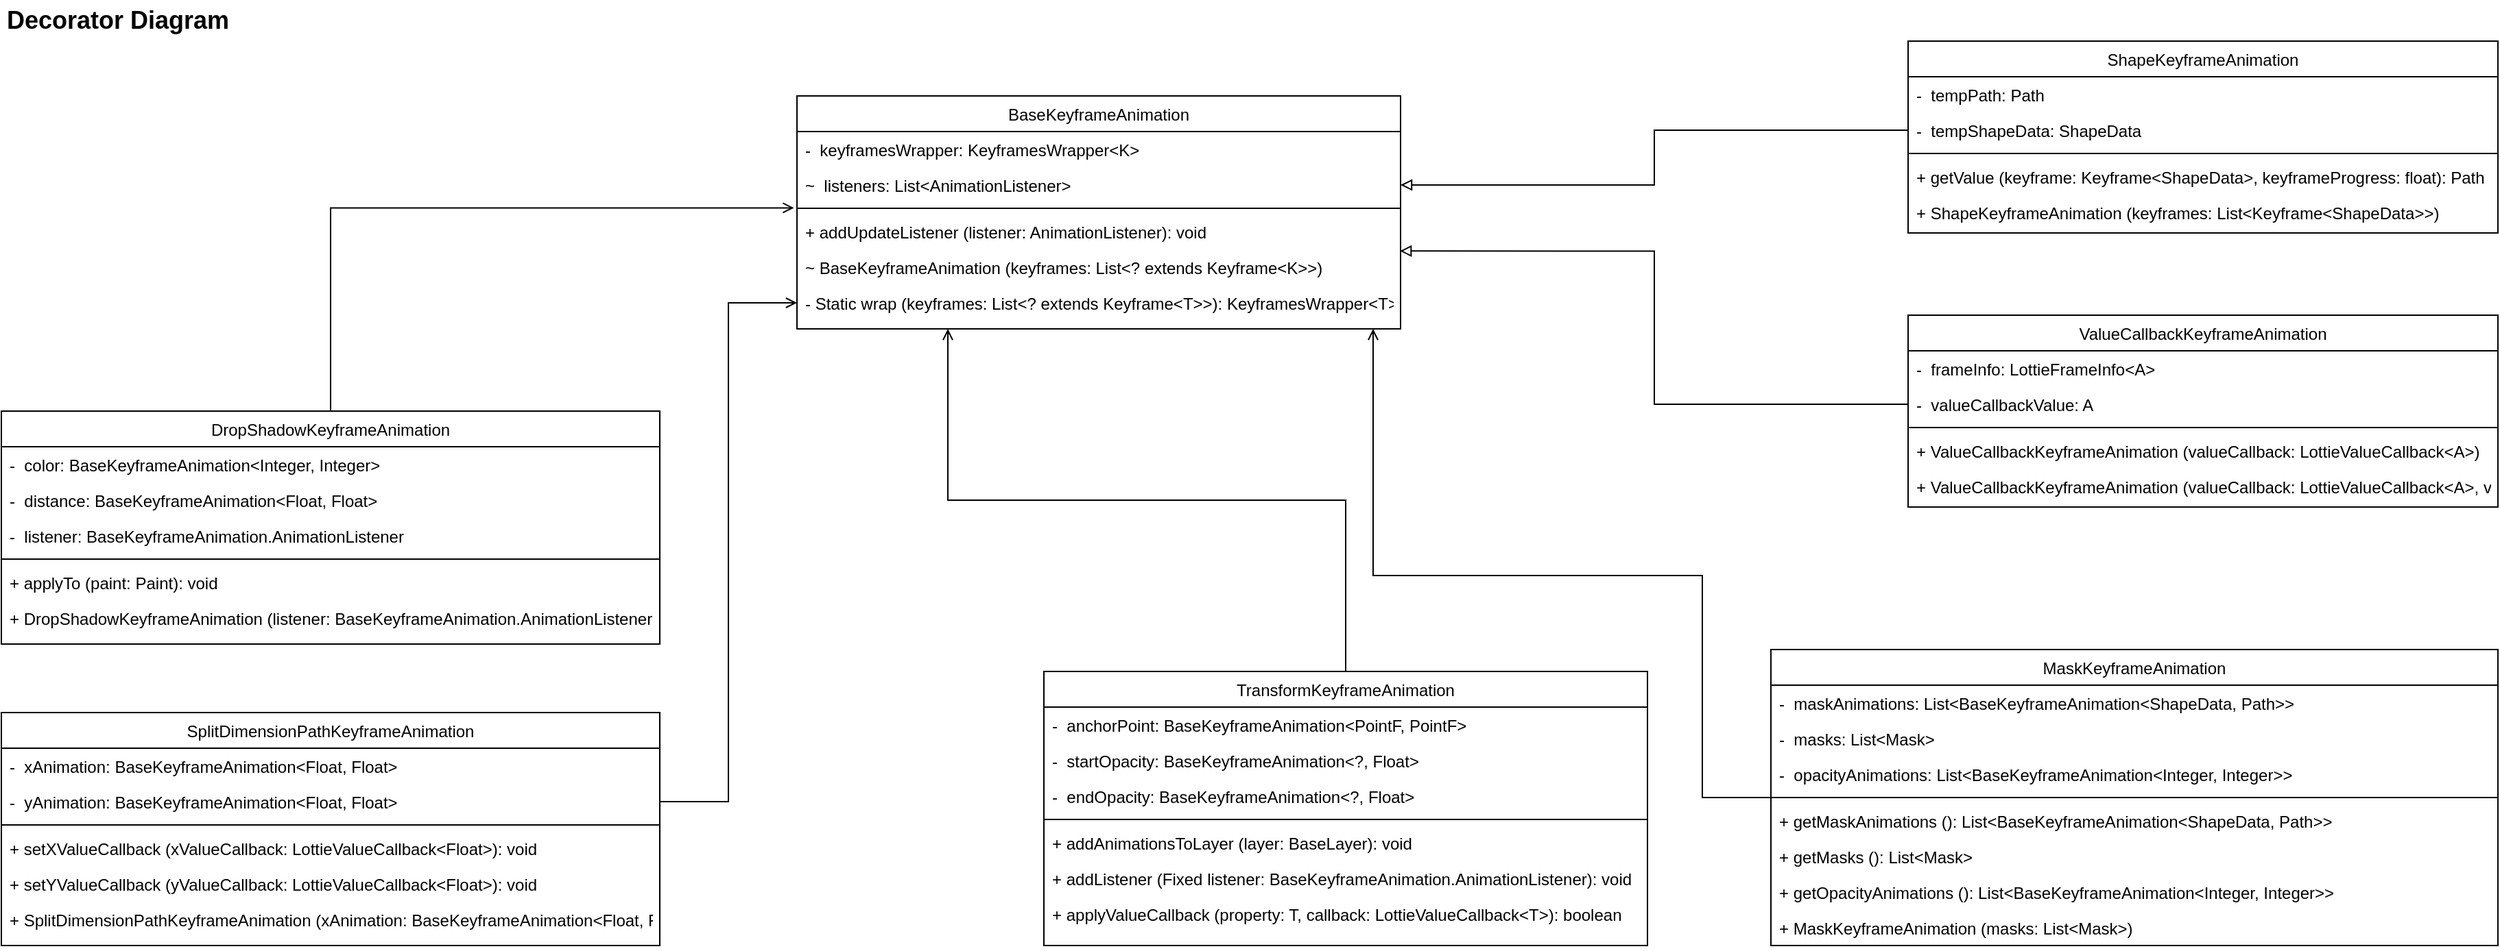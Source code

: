 <mxfile version="15.7.3" type="github">
  <diagram id="C5RBs43oDa-KdzZeNtuy" name="Page-1">
    <mxGraphModel dx="2031" dy="1123" grid="1" gridSize="10" guides="1" tooltips="1" connect="1" arrows="1" fold="1" page="1" pageScale="1" pageWidth="1169" pageHeight="827" math="0" shadow="0">
      <root>
        <mxCell id="WIyWlLk6GJQsqaUBKTNV-0" />
        <mxCell id="WIyWlLk6GJQsqaUBKTNV-1" parent="WIyWlLk6GJQsqaUBKTNV-0" />
        <mxCell id="JPSFBGjOKT_y121djtkQ-2" value="BaseKeyframeAnimation" style="swimlane;fontStyle=0;align=center;verticalAlign=top;childLayout=stackLayout;horizontal=1;startSize=26;horizontalStack=0;resizeParent=1;resizeLast=0;collapsible=1;marginBottom=0;rounded=0;shadow=0;strokeWidth=1;" vertex="1" parent="WIyWlLk6GJQsqaUBKTNV-1">
          <mxGeometry x="820" y="124" width="440" height="170" as="geometry">
            <mxRectangle x="550" y="140" width="160" height="26" as="alternateBounds" />
          </mxGeometry>
        </mxCell>
        <mxCell id="JPSFBGjOKT_y121djtkQ-3" value="-  keyframesWrapper: KeyframesWrapper&lt;K&gt; " style="text;align=left;verticalAlign=top;spacingLeft=4;spacingRight=4;overflow=hidden;rotatable=0;points=[[0,0.5],[1,0.5]];portConstraint=eastwest;" vertex="1" parent="JPSFBGjOKT_y121djtkQ-2">
          <mxGeometry y="26" width="440" height="26" as="geometry" />
        </mxCell>
        <mxCell id="JPSFBGjOKT_y121djtkQ-4" value="~  listeners: List&lt;AnimationListener&gt; " style="text;align=left;verticalAlign=top;spacingLeft=4;spacingRight=4;overflow=hidden;rotatable=0;points=[[0,0.5],[1,0.5]];portConstraint=eastwest;rounded=0;shadow=0;html=0;" vertex="1" parent="JPSFBGjOKT_y121djtkQ-2">
          <mxGeometry y="52" width="440" height="26" as="geometry" />
        </mxCell>
        <mxCell id="JPSFBGjOKT_y121djtkQ-5" value="" style="line;html=1;strokeWidth=1;align=left;verticalAlign=middle;spacingTop=-1;spacingLeft=3;spacingRight=3;rotatable=0;labelPosition=right;points=[];portConstraint=eastwest;" vertex="1" parent="JPSFBGjOKT_y121djtkQ-2">
          <mxGeometry y="78" width="440" height="8" as="geometry" />
        </mxCell>
        <mxCell id="JPSFBGjOKT_y121djtkQ-6" value="+ addUpdateListener (listener: AnimationListener): void" style="text;align=left;verticalAlign=top;spacingLeft=4;spacingRight=4;overflow=hidden;rotatable=0;points=[[0,0.5],[1,0.5]];portConstraint=eastwest;rounded=0;shadow=0;html=0;" vertex="1" parent="JPSFBGjOKT_y121djtkQ-2">
          <mxGeometry y="86" width="440" height="26" as="geometry" />
        </mxCell>
        <mxCell id="JPSFBGjOKT_y121djtkQ-7" value="~ BaseKeyframeAnimation (keyframes: List&lt;? extends Keyframe&lt;K&gt;&gt;)" style="text;align=left;verticalAlign=top;spacingLeft=4;spacingRight=4;overflow=hidden;rotatable=0;points=[[0,0.5],[1,0.5]];portConstraint=eastwest;" vertex="1" parent="JPSFBGjOKT_y121djtkQ-2">
          <mxGeometry y="112" width="440" height="26" as="geometry" />
        </mxCell>
        <mxCell id="JPSFBGjOKT_y121djtkQ-20" value="- Static wrap (keyframes: List&lt;? extends Keyframe&lt;T&gt;&gt;): KeyframesWrapper&lt;T&gt;" style="text;align=left;verticalAlign=top;spacingLeft=4;spacingRight=4;overflow=hidden;rotatable=0;points=[[0,0.5],[1,0.5]];portConstraint=eastwest;" vertex="1" parent="JPSFBGjOKT_y121djtkQ-2">
          <mxGeometry y="138" width="440" height="26" as="geometry" />
        </mxCell>
        <mxCell id="JPSFBGjOKT_y121djtkQ-9" value="Decorator&amp;nbsp;Diagram" style="text;html=1;strokeColor=none;fillColor=none;align=center;verticalAlign=middle;whiteSpace=wrap;rounded=0;fontSize=18;fontStyle=1" vertex="1" parent="WIyWlLk6GJQsqaUBKTNV-1">
          <mxGeometry x="240" y="54" width="170" height="30" as="geometry" />
        </mxCell>
        <mxCell id="JPSFBGjOKT_y121djtkQ-76" style="edgeStyle=orthogonalEdgeStyle;rounded=0;orthogonalLoop=1;jettySize=auto;html=1;endArrow=open;endFill=0;entryX=0.25;entryY=1;entryDx=0;entryDy=0;" edge="1" parent="WIyWlLk6GJQsqaUBKTNV-1" source="JPSFBGjOKT_y121djtkQ-21" target="JPSFBGjOKT_y121djtkQ-2">
          <mxGeometry relative="1" as="geometry">
            <mxPoint x="1460" y="364" as="targetPoint" />
          </mxGeometry>
        </mxCell>
        <mxCell id="JPSFBGjOKT_y121djtkQ-21" value="TransformKeyframeAnimation" style="swimlane;fontStyle=0;align=center;verticalAlign=top;childLayout=stackLayout;horizontal=1;startSize=26;horizontalStack=0;resizeParent=1;resizeLast=0;collapsible=1;marginBottom=0;rounded=0;shadow=0;strokeWidth=1;" vertex="1" parent="WIyWlLk6GJQsqaUBKTNV-1">
          <mxGeometry x="1000" y="544" width="440" height="200" as="geometry">
            <mxRectangle x="550" y="140" width="160" height="26" as="alternateBounds" />
          </mxGeometry>
        </mxCell>
        <mxCell id="JPSFBGjOKT_y121djtkQ-22" value="-  anchorPoint: BaseKeyframeAnimation&lt;PointF, PointF&gt;" style="text;align=left;verticalAlign=top;spacingLeft=4;spacingRight=4;overflow=hidden;rotatable=0;points=[[0,0.5],[1,0.5]];portConstraint=eastwest;" vertex="1" parent="JPSFBGjOKT_y121djtkQ-21">
          <mxGeometry y="26" width="440" height="26" as="geometry" />
        </mxCell>
        <mxCell id="JPSFBGjOKT_y121djtkQ-29" value="-  startOpacity: BaseKeyframeAnimation&lt;?, Float&gt;" style="text;align=left;verticalAlign=top;spacingLeft=4;spacingRight=4;overflow=hidden;rotatable=0;points=[[0,0.5],[1,0.5]];portConstraint=eastwest;rounded=0;shadow=0;html=0;" vertex="1" parent="JPSFBGjOKT_y121djtkQ-21">
          <mxGeometry y="52" width="440" height="26" as="geometry" />
        </mxCell>
        <mxCell id="JPSFBGjOKT_y121djtkQ-23" value="-  endOpacity: BaseKeyframeAnimation&lt;?, Float&gt;" style="text;align=left;verticalAlign=top;spacingLeft=4;spacingRight=4;overflow=hidden;rotatable=0;points=[[0,0.5],[1,0.5]];portConstraint=eastwest;rounded=0;shadow=0;html=0;" vertex="1" parent="JPSFBGjOKT_y121djtkQ-21">
          <mxGeometry y="78" width="440" height="26" as="geometry" />
        </mxCell>
        <mxCell id="JPSFBGjOKT_y121djtkQ-24" value="" style="line;html=1;strokeWidth=1;align=left;verticalAlign=middle;spacingTop=-1;spacingLeft=3;spacingRight=3;rotatable=0;labelPosition=right;points=[];portConstraint=eastwest;" vertex="1" parent="JPSFBGjOKT_y121djtkQ-21">
          <mxGeometry y="104" width="440" height="8" as="geometry" />
        </mxCell>
        <mxCell id="JPSFBGjOKT_y121djtkQ-25" value="+ addAnimationsToLayer (layer: BaseLayer): void" style="text;align=left;verticalAlign=top;spacingLeft=4;spacingRight=4;overflow=hidden;rotatable=0;points=[[0,0.5],[1,0.5]];portConstraint=eastwest;rounded=0;shadow=0;html=0;" vertex="1" parent="JPSFBGjOKT_y121djtkQ-21">
          <mxGeometry y="112" width="440" height="26" as="geometry" />
        </mxCell>
        <mxCell id="JPSFBGjOKT_y121djtkQ-26" value="+ addListener (Fixed listener: BaseKeyframeAnimation.AnimationListener): void" style="text;align=left;verticalAlign=top;spacingLeft=4;spacingRight=4;overflow=hidden;rotatable=0;points=[[0,0.5],[1,0.5]];portConstraint=eastwest;" vertex="1" parent="JPSFBGjOKT_y121djtkQ-21">
          <mxGeometry y="138" width="440" height="26" as="geometry" />
        </mxCell>
        <mxCell id="JPSFBGjOKT_y121djtkQ-27" value="+ applyValueCallback (property: T, callback: LottieValueCallback&lt;T&gt;): boolean" style="text;align=left;verticalAlign=top;spacingLeft=4;spacingRight=4;overflow=hidden;rotatable=0;points=[[0,0.5],[1,0.5]];portConstraint=eastwest;" vertex="1" parent="JPSFBGjOKT_y121djtkQ-21">
          <mxGeometry y="164" width="440" height="26" as="geometry" />
        </mxCell>
        <mxCell id="JPSFBGjOKT_y121djtkQ-75" style="edgeStyle=orthogonalEdgeStyle;rounded=0;orthogonalLoop=1;jettySize=auto;html=1;entryX=-0.005;entryY=-0.165;entryDx=0;entryDy=0;endArrow=open;endFill=0;entryPerimeter=0;" edge="1" parent="WIyWlLk6GJQsqaUBKTNV-1" source="JPSFBGjOKT_y121djtkQ-31" target="JPSFBGjOKT_y121djtkQ-6">
          <mxGeometry relative="1" as="geometry" />
        </mxCell>
        <mxCell id="JPSFBGjOKT_y121djtkQ-31" value="DropShadowKeyframeAnimation" style="swimlane;fontStyle=0;align=center;verticalAlign=top;childLayout=stackLayout;horizontal=1;startSize=26;horizontalStack=0;resizeParent=1;resizeLast=0;collapsible=1;marginBottom=0;rounded=0;shadow=0;strokeWidth=1;" vertex="1" parent="WIyWlLk6GJQsqaUBKTNV-1">
          <mxGeometry x="240" y="354" width="480" height="170" as="geometry">
            <mxRectangle x="550" y="140" width="160" height="26" as="alternateBounds" />
          </mxGeometry>
        </mxCell>
        <mxCell id="JPSFBGjOKT_y121djtkQ-32" value="-  color: BaseKeyframeAnimation&lt;Integer, Integer&gt; " style="text;align=left;verticalAlign=top;spacingLeft=4;spacingRight=4;overflow=hidden;rotatable=0;points=[[0,0.5],[1,0.5]];portConstraint=eastwest;" vertex="1" parent="JPSFBGjOKT_y121djtkQ-31">
          <mxGeometry y="26" width="480" height="26" as="geometry" />
        </mxCell>
        <mxCell id="JPSFBGjOKT_y121djtkQ-33" value="-  distance: BaseKeyframeAnimation&lt;Float, Float&gt;" style="text;align=left;verticalAlign=top;spacingLeft=4;spacingRight=4;overflow=hidden;rotatable=0;points=[[0,0.5],[1,0.5]];portConstraint=eastwest;rounded=0;shadow=0;html=0;" vertex="1" parent="JPSFBGjOKT_y121djtkQ-31">
          <mxGeometry y="52" width="480" height="26" as="geometry" />
        </mxCell>
        <mxCell id="JPSFBGjOKT_y121djtkQ-34" value="-  listener: BaseKeyframeAnimation.AnimationListener " style="text;align=left;verticalAlign=top;spacingLeft=4;spacingRight=4;overflow=hidden;rotatable=0;points=[[0,0.5],[1,0.5]];portConstraint=eastwest;rounded=0;shadow=0;html=0;" vertex="1" parent="JPSFBGjOKT_y121djtkQ-31">
          <mxGeometry y="78" width="480" height="26" as="geometry" />
        </mxCell>
        <mxCell id="JPSFBGjOKT_y121djtkQ-35" value="" style="line;html=1;strokeWidth=1;align=left;verticalAlign=middle;spacingTop=-1;spacingLeft=3;spacingRight=3;rotatable=0;labelPosition=right;points=[];portConstraint=eastwest;" vertex="1" parent="JPSFBGjOKT_y121djtkQ-31">
          <mxGeometry y="104" width="480" height="8" as="geometry" />
        </mxCell>
        <mxCell id="JPSFBGjOKT_y121djtkQ-36" value="+ applyTo (paint: Paint): void" style="text;align=left;verticalAlign=top;spacingLeft=4;spacingRight=4;overflow=hidden;rotatable=0;points=[[0,0.5],[1,0.5]];portConstraint=eastwest;rounded=0;shadow=0;html=0;" vertex="1" parent="JPSFBGjOKT_y121djtkQ-31">
          <mxGeometry y="112" width="480" height="26" as="geometry" />
        </mxCell>
        <mxCell id="JPSFBGjOKT_y121djtkQ-37" value="+ DropShadowKeyframeAnimation (listener: BaseKeyframeAnimation.AnimationListener, layer: BaseLayer, dropShadowEffect: DropShadowEffect)" style="text;align=left;verticalAlign=top;spacingLeft=4;spacingRight=4;overflow=hidden;rotatable=0;points=[[0,0.5],[1,0.5]];portConstraint=eastwest;" vertex="1" parent="JPSFBGjOKT_y121djtkQ-31">
          <mxGeometry y="138" width="480" height="26" as="geometry" />
        </mxCell>
        <mxCell id="JPSFBGjOKT_y121djtkQ-81" style="edgeStyle=orthogonalEdgeStyle;rounded=0;orthogonalLoop=1;jettySize=auto;html=1;endArrow=open;endFill=0;" edge="1" parent="WIyWlLk6GJQsqaUBKTNV-1" source="JPSFBGjOKT_y121djtkQ-39">
          <mxGeometry relative="1" as="geometry">
            <mxPoint x="1240" y="294" as="targetPoint" />
            <Array as="points">
              <mxPoint x="1480" y="636" />
              <mxPoint x="1480" y="474" />
              <mxPoint x="1240" y="474" />
            </Array>
          </mxGeometry>
        </mxCell>
        <mxCell id="JPSFBGjOKT_y121djtkQ-39" value="MaskKeyframeAnimation" style="swimlane;fontStyle=0;align=center;verticalAlign=top;childLayout=stackLayout;horizontal=1;startSize=26;horizontalStack=0;resizeParent=1;resizeLast=0;collapsible=1;marginBottom=0;rounded=0;shadow=0;strokeWidth=1;" vertex="1" parent="WIyWlLk6GJQsqaUBKTNV-1">
          <mxGeometry x="1530" y="528" width="530" height="216" as="geometry">
            <mxRectangle x="550" y="140" width="160" height="26" as="alternateBounds" />
          </mxGeometry>
        </mxCell>
        <mxCell id="JPSFBGjOKT_y121djtkQ-40" value="-  maskAnimations: List&lt;BaseKeyframeAnimation&lt;ShapeData, Path&gt;&gt; " style="text;align=left;verticalAlign=top;spacingLeft=4;spacingRight=4;overflow=hidden;rotatable=0;points=[[0,0.5],[1,0.5]];portConstraint=eastwest;" vertex="1" parent="JPSFBGjOKT_y121djtkQ-39">
          <mxGeometry y="26" width="530" height="26" as="geometry" />
        </mxCell>
        <mxCell id="JPSFBGjOKT_y121djtkQ-41" value="-  masks: List&lt;Mask&gt; " style="text;align=left;verticalAlign=top;spacingLeft=4;spacingRight=4;overflow=hidden;rotatable=0;points=[[0,0.5],[1,0.5]];portConstraint=eastwest;rounded=0;shadow=0;html=0;" vertex="1" parent="JPSFBGjOKT_y121djtkQ-39">
          <mxGeometry y="52" width="530" height="26" as="geometry" />
        </mxCell>
        <mxCell id="JPSFBGjOKT_y121djtkQ-42" value="-  opacityAnimations: List&lt;BaseKeyframeAnimation&lt;Integer, Integer&gt;&gt; " style="text;align=left;verticalAlign=top;spacingLeft=4;spacingRight=4;overflow=hidden;rotatable=0;points=[[0,0.5],[1,0.5]];portConstraint=eastwest;rounded=0;shadow=0;html=0;" vertex="1" parent="JPSFBGjOKT_y121djtkQ-39">
          <mxGeometry y="78" width="530" height="26" as="geometry" />
        </mxCell>
        <mxCell id="JPSFBGjOKT_y121djtkQ-43" value="" style="line;html=1;strokeWidth=1;align=left;verticalAlign=middle;spacingTop=-1;spacingLeft=3;spacingRight=3;rotatable=0;labelPosition=right;points=[];portConstraint=eastwest;" vertex="1" parent="JPSFBGjOKT_y121djtkQ-39">
          <mxGeometry y="104" width="530" height="8" as="geometry" />
        </mxCell>
        <mxCell id="JPSFBGjOKT_y121djtkQ-44" value="+ getMaskAnimations (): List&lt;BaseKeyframeAnimation&lt;ShapeData, Path&gt;&gt;" style="text;align=left;verticalAlign=top;spacingLeft=4;spacingRight=4;overflow=hidden;rotatable=0;points=[[0,0.5],[1,0.5]];portConstraint=eastwest;rounded=0;shadow=0;html=0;" vertex="1" parent="JPSFBGjOKT_y121djtkQ-39">
          <mxGeometry y="112" width="530" height="26" as="geometry" />
        </mxCell>
        <mxCell id="JPSFBGjOKT_y121djtkQ-45" value="+ getMasks (): List&lt;Mask&gt;" style="text;align=left;verticalAlign=top;spacingLeft=4;spacingRight=4;overflow=hidden;rotatable=0;points=[[0,0.5],[1,0.5]];portConstraint=eastwest;" vertex="1" parent="JPSFBGjOKT_y121djtkQ-39">
          <mxGeometry y="138" width="530" height="26" as="geometry" />
        </mxCell>
        <mxCell id="JPSFBGjOKT_y121djtkQ-46" value="+ getOpacityAnimations (): List&lt;BaseKeyframeAnimation&lt;Integer, Integer&gt;&gt;" style="text;align=left;verticalAlign=top;spacingLeft=4;spacingRight=4;overflow=hidden;rotatable=0;points=[[0,0.5],[1,0.5]];portConstraint=eastwest;" vertex="1" parent="JPSFBGjOKT_y121djtkQ-39">
          <mxGeometry y="164" width="530" height="26" as="geometry" />
        </mxCell>
        <mxCell id="JPSFBGjOKT_y121djtkQ-49" value="+ MaskKeyframeAnimation (masks: List&lt;Mask&gt;)" style="text;align=left;verticalAlign=top;spacingLeft=4;spacingRight=4;overflow=hidden;rotatable=0;points=[[0,0.5],[1,0.5]];portConstraint=eastwest;" vertex="1" parent="JPSFBGjOKT_y121djtkQ-39">
          <mxGeometry y="190" width="530" height="26" as="geometry" />
        </mxCell>
        <mxCell id="JPSFBGjOKT_y121djtkQ-51" value="SplitDimensionPathKeyframeAnimation" style="swimlane;fontStyle=0;align=center;verticalAlign=top;childLayout=stackLayout;horizontal=1;startSize=26;horizontalStack=0;resizeParent=1;resizeLast=0;collapsible=1;marginBottom=0;rounded=0;shadow=0;strokeWidth=1;" vertex="1" parent="WIyWlLk6GJQsqaUBKTNV-1">
          <mxGeometry x="240" y="574" width="480" height="170" as="geometry">
            <mxRectangle x="550" y="140" width="160" height="26" as="alternateBounds" />
          </mxGeometry>
        </mxCell>
        <mxCell id="JPSFBGjOKT_y121djtkQ-52" value="-  xAnimation: BaseKeyframeAnimation&lt;Float, Float&gt; " style="text;align=left;verticalAlign=top;spacingLeft=4;spacingRight=4;overflow=hidden;rotatable=0;points=[[0,0.5],[1,0.5]];portConstraint=eastwest;" vertex="1" parent="JPSFBGjOKT_y121djtkQ-51">
          <mxGeometry y="26" width="480" height="26" as="geometry" />
        </mxCell>
        <mxCell id="JPSFBGjOKT_y121djtkQ-53" value="-  yAnimation: BaseKeyframeAnimation&lt;Float, Float&gt; " style="text;align=left;verticalAlign=top;spacingLeft=4;spacingRight=4;overflow=hidden;rotatable=0;points=[[0,0.5],[1,0.5]];portConstraint=eastwest;rounded=0;shadow=0;html=0;" vertex="1" parent="JPSFBGjOKT_y121djtkQ-51">
          <mxGeometry y="52" width="480" height="26" as="geometry" />
        </mxCell>
        <mxCell id="JPSFBGjOKT_y121djtkQ-55" value="" style="line;html=1;strokeWidth=1;align=left;verticalAlign=middle;spacingTop=-1;spacingLeft=3;spacingRight=3;rotatable=0;labelPosition=right;points=[];portConstraint=eastwest;" vertex="1" parent="JPSFBGjOKT_y121djtkQ-51">
          <mxGeometry y="78" width="480" height="8" as="geometry" />
        </mxCell>
        <mxCell id="JPSFBGjOKT_y121djtkQ-56" value="+ setXValueCallback (xValueCallback: LottieValueCallback&lt;Float&gt;): void" style="text;align=left;verticalAlign=top;spacingLeft=4;spacingRight=4;overflow=hidden;rotatable=0;points=[[0,0.5],[1,0.5]];portConstraint=eastwest;rounded=0;shadow=0;html=0;" vertex="1" parent="JPSFBGjOKT_y121djtkQ-51">
          <mxGeometry y="86" width="480" height="26" as="geometry" />
        </mxCell>
        <mxCell id="JPSFBGjOKT_y121djtkQ-57" value="+ setYValueCallback (yValueCallback: LottieValueCallback&lt;Float&gt;): void" style="text;align=left;verticalAlign=top;spacingLeft=4;spacingRight=4;overflow=hidden;rotatable=0;points=[[0,0.5],[1,0.5]];portConstraint=eastwest;" vertex="1" parent="JPSFBGjOKT_y121djtkQ-51">
          <mxGeometry y="112" width="480" height="26" as="geometry" />
        </mxCell>
        <mxCell id="JPSFBGjOKT_y121djtkQ-58" value="+ SplitDimensionPathKeyframeAnimation (xAnimation: BaseKeyframeAnimation&lt;Float, Float&gt;, yAnimation: BaseKeyframeAnimation&lt;Float, Float&gt;)" style="text;align=left;verticalAlign=top;spacingLeft=4;spacingRight=4;overflow=hidden;rotatable=0;points=[[0,0.5],[1,0.5]];portConstraint=eastwest;" vertex="1" parent="JPSFBGjOKT_y121djtkQ-51">
          <mxGeometry y="138" width="480" height="26" as="geometry" />
        </mxCell>
        <mxCell id="JPSFBGjOKT_y121djtkQ-59" value="ShapeKeyframeAnimation" style="swimlane;fontStyle=0;align=center;verticalAlign=top;childLayout=stackLayout;horizontal=1;startSize=26;horizontalStack=0;resizeParent=1;resizeLast=0;collapsible=1;marginBottom=0;rounded=0;shadow=0;strokeWidth=1;" vertex="1" parent="WIyWlLk6GJQsqaUBKTNV-1">
          <mxGeometry x="1630" y="84" width="430" height="140" as="geometry">
            <mxRectangle x="550" y="140" width="160" height="26" as="alternateBounds" />
          </mxGeometry>
        </mxCell>
        <mxCell id="JPSFBGjOKT_y121djtkQ-60" value="-  tempPath: Path " style="text;align=left;verticalAlign=top;spacingLeft=4;spacingRight=4;overflow=hidden;rotatable=0;points=[[0,0.5],[1,0.5]];portConstraint=eastwest;" vertex="1" parent="JPSFBGjOKT_y121djtkQ-59">
          <mxGeometry y="26" width="430" height="26" as="geometry" />
        </mxCell>
        <mxCell id="JPSFBGjOKT_y121djtkQ-61" value="-  tempShapeData: ShapeData " style="text;align=left;verticalAlign=top;spacingLeft=4;spacingRight=4;overflow=hidden;rotatable=0;points=[[0,0.5],[1,0.5]];portConstraint=eastwest;rounded=0;shadow=0;html=0;" vertex="1" parent="JPSFBGjOKT_y121djtkQ-59">
          <mxGeometry y="52" width="430" height="26" as="geometry" />
        </mxCell>
        <mxCell id="JPSFBGjOKT_y121djtkQ-63" value="" style="line;html=1;strokeWidth=1;align=left;verticalAlign=middle;spacingTop=-1;spacingLeft=3;spacingRight=3;rotatable=0;labelPosition=right;points=[];portConstraint=eastwest;" vertex="1" parent="JPSFBGjOKT_y121djtkQ-59">
          <mxGeometry y="78" width="430" height="8" as="geometry" />
        </mxCell>
        <mxCell id="JPSFBGjOKT_y121djtkQ-64" value="+ getValue (keyframe: Keyframe&lt;ShapeData&gt;, keyframeProgress: float): Path" style="text;align=left;verticalAlign=top;spacingLeft=4;spacingRight=4;overflow=hidden;rotatable=0;points=[[0,0.5],[1,0.5]];portConstraint=eastwest;rounded=0;shadow=0;html=0;" vertex="1" parent="JPSFBGjOKT_y121djtkQ-59">
          <mxGeometry y="86" width="430" height="26" as="geometry" />
        </mxCell>
        <mxCell id="JPSFBGjOKT_y121djtkQ-65" value="+ ShapeKeyframeAnimation (keyframes: List&lt;Keyframe&lt;ShapeData&gt;&gt;)" style="text;align=left;verticalAlign=top;spacingLeft=4;spacingRight=4;overflow=hidden;rotatable=0;points=[[0,0.5],[1,0.5]];portConstraint=eastwest;" vertex="1" parent="JPSFBGjOKT_y121djtkQ-59">
          <mxGeometry y="112" width="430" height="26" as="geometry" />
        </mxCell>
        <mxCell id="JPSFBGjOKT_y121djtkQ-69" value="ValueCallbackKeyframeAnimation" style="swimlane;fontStyle=0;align=center;verticalAlign=top;childLayout=stackLayout;horizontal=1;startSize=26;horizontalStack=0;resizeParent=1;resizeLast=0;collapsible=1;marginBottom=0;rounded=0;shadow=0;strokeWidth=1;" vertex="1" parent="WIyWlLk6GJQsqaUBKTNV-1">
          <mxGeometry x="1630" y="284" width="430" height="140" as="geometry">
            <mxRectangle x="550" y="140" width="160" height="26" as="alternateBounds" />
          </mxGeometry>
        </mxCell>
        <mxCell id="JPSFBGjOKT_y121djtkQ-70" value="-  frameInfo: LottieFrameInfo&lt;A&gt; " style="text;align=left;verticalAlign=top;spacingLeft=4;spacingRight=4;overflow=hidden;rotatable=0;points=[[0,0.5],[1,0.5]];portConstraint=eastwest;" vertex="1" parent="JPSFBGjOKT_y121djtkQ-69">
          <mxGeometry y="26" width="430" height="26" as="geometry" />
        </mxCell>
        <mxCell id="JPSFBGjOKT_y121djtkQ-71" value="-  valueCallbackValue: A " style="text;align=left;verticalAlign=top;spacingLeft=4;spacingRight=4;overflow=hidden;rotatable=0;points=[[0,0.5],[1,0.5]];portConstraint=eastwest;rounded=0;shadow=0;html=0;" vertex="1" parent="JPSFBGjOKT_y121djtkQ-69">
          <mxGeometry y="52" width="430" height="26" as="geometry" />
        </mxCell>
        <mxCell id="JPSFBGjOKT_y121djtkQ-72" value="" style="line;html=1;strokeWidth=1;align=left;verticalAlign=middle;spacingTop=-1;spacingLeft=3;spacingRight=3;rotatable=0;labelPosition=right;points=[];portConstraint=eastwest;" vertex="1" parent="JPSFBGjOKT_y121djtkQ-69">
          <mxGeometry y="78" width="430" height="8" as="geometry" />
        </mxCell>
        <mxCell id="JPSFBGjOKT_y121djtkQ-73" value="+ ValueCallbackKeyframeAnimation (valueCallback: LottieValueCallback&lt;A&gt;)" style="text;align=left;verticalAlign=top;spacingLeft=4;spacingRight=4;overflow=hidden;rotatable=0;points=[[0,0.5],[1,0.5]];portConstraint=eastwest;rounded=0;shadow=0;html=0;" vertex="1" parent="JPSFBGjOKT_y121djtkQ-69">
          <mxGeometry y="86" width="430" height="26" as="geometry" />
        </mxCell>
        <mxCell id="JPSFBGjOKT_y121djtkQ-74" value="+ ValueCallbackKeyframeAnimation (valueCallback: LottieValueCallback&lt;A&gt;, valueCallbackValue: A)" style="text;align=left;verticalAlign=top;spacingLeft=4;spacingRight=4;overflow=hidden;rotatable=0;points=[[0,0.5],[1,0.5]];portConstraint=eastwest;" vertex="1" parent="JPSFBGjOKT_y121djtkQ-69">
          <mxGeometry y="112" width="430" height="26" as="geometry" />
        </mxCell>
        <mxCell id="JPSFBGjOKT_y121djtkQ-79" style="edgeStyle=orthogonalEdgeStyle;rounded=0;orthogonalLoop=1;jettySize=auto;html=1;entryX=0;entryY=0.5;entryDx=0;entryDy=0;endArrow=open;endFill=0;" edge="1" parent="WIyWlLk6GJQsqaUBKTNV-1" source="JPSFBGjOKT_y121djtkQ-53" target="JPSFBGjOKT_y121djtkQ-20">
          <mxGeometry relative="1" as="geometry" />
        </mxCell>
        <mxCell id="JPSFBGjOKT_y121djtkQ-82" style="edgeStyle=orthogonalEdgeStyle;rounded=0;orthogonalLoop=1;jettySize=auto;html=1;endArrow=block;endFill=0;" edge="1" parent="WIyWlLk6GJQsqaUBKTNV-1" source="JPSFBGjOKT_y121djtkQ-61" target="JPSFBGjOKT_y121djtkQ-4">
          <mxGeometry relative="1" as="geometry" />
        </mxCell>
        <mxCell id="JPSFBGjOKT_y121djtkQ-83" style="edgeStyle=orthogonalEdgeStyle;rounded=0;orthogonalLoop=1;jettySize=auto;html=1;entryX=0.999;entryY=0.045;entryDx=0;entryDy=0;entryPerimeter=0;endArrow=block;endFill=0;" edge="1" parent="WIyWlLk6GJQsqaUBKTNV-1" source="JPSFBGjOKT_y121djtkQ-71" target="JPSFBGjOKT_y121djtkQ-7">
          <mxGeometry relative="1" as="geometry" />
        </mxCell>
      </root>
    </mxGraphModel>
  </diagram>
</mxfile>
